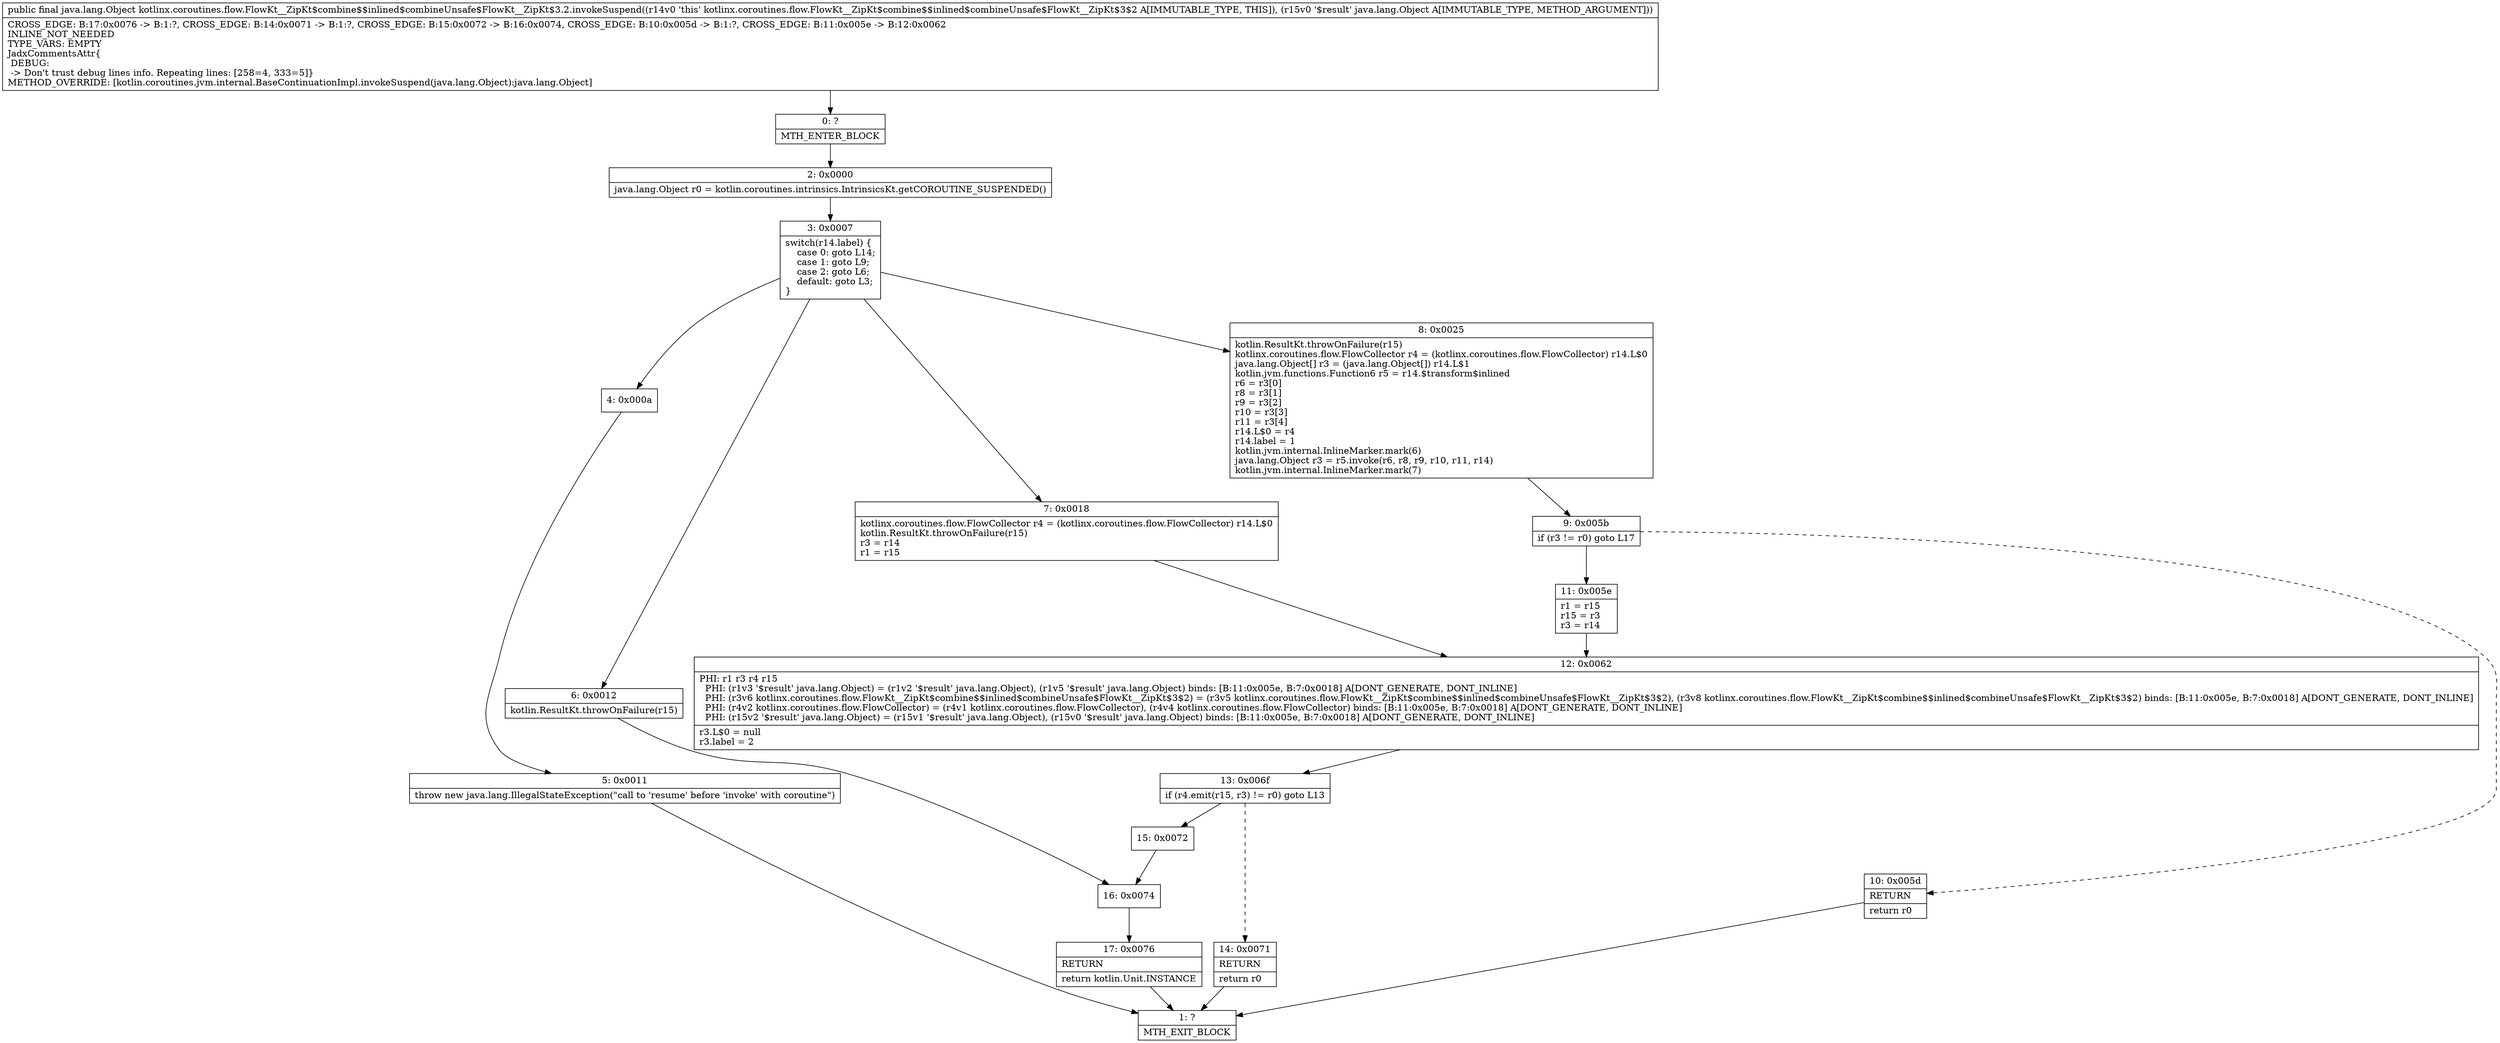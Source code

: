 digraph "CFG forkotlinx.coroutines.flow.FlowKt__ZipKt$combine$$inlined$combineUnsafe$FlowKt__ZipKt$3.2.invokeSuspend(Ljava\/lang\/Object;)Ljava\/lang\/Object;" {
Node_0 [shape=record,label="{0\:\ ?|MTH_ENTER_BLOCK\l}"];
Node_2 [shape=record,label="{2\:\ 0x0000|java.lang.Object r0 = kotlin.coroutines.intrinsics.IntrinsicsKt.getCOROUTINE_SUSPENDED()\l}"];
Node_3 [shape=record,label="{3\:\ 0x0007|switch(r14.label) \{\l    case 0: goto L14;\l    case 1: goto L9;\l    case 2: goto L6;\l    default: goto L3;\l\}\l}"];
Node_4 [shape=record,label="{4\:\ 0x000a}"];
Node_5 [shape=record,label="{5\:\ 0x0011|throw new java.lang.IllegalStateException(\"call to 'resume' before 'invoke' with coroutine\")\l}"];
Node_1 [shape=record,label="{1\:\ ?|MTH_EXIT_BLOCK\l}"];
Node_6 [shape=record,label="{6\:\ 0x0012|kotlin.ResultKt.throwOnFailure(r15)\l}"];
Node_16 [shape=record,label="{16\:\ 0x0074}"];
Node_17 [shape=record,label="{17\:\ 0x0076|RETURN\l|return kotlin.Unit.INSTANCE\l}"];
Node_7 [shape=record,label="{7\:\ 0x0018|kotlinx.coroutines.flow.FlowCollector r4 = (kotlinx.coroutines.flow.FlowCollector) r14.L$0\lkotlin.ResultKt.throwOnFailure(r15)\lr3 = r14\lr1 = r15\l}"];
Node_12 [shape=record,label="{12\:\ 0x0062|PHI: r1 r3 r4 r15 \l  PHI: (r1v3 '$result' java.lang.Object) = (r1v2 '$result' java.lang.Object), (r1v5 '$result' java.lang.Object) binds: [B:11:0x005e, B:7:0x0018] A[DONT_GENERATE, DONT_INLINE]\l  PHI: (r3v6 kotlinx.coroutines.flow.FlowKt__ZipKt$combine$$inlined$combineUnsafe$FlowKt__ZipKt$3$2) = (r3v5 kotlinx.coroutines.flow.FlowKt__ZipKt$combine$$inlined$combineUnsafe$FlowKt__ZipKt$3$2), (r3v8 kotlinx.coroutines.flow.FlowKt__ZipKt$combine$$inlined$combineUnsafe$FlowKt__ZipKt$3$2) binds: [B:11:0x005e, B:7:0x0018] A[DONT_GENERATE, DONT_INLINE]\l  PHI: (r4v2 kotlinx.coroutines.flow.FlowCollector) = (r4v1 kotlinx.coroutines.flow.FlowCollector), (r4v4 kotlinx.coroutines.flow.FlowCollector) binds: [B:11:0x005e, B:7:0x0018] A[DONT_GENERATE, DONT_INLINE]\l  PHI: (r15v2 '$result' java.lang.Object) = (r15v1 '$result' java.lang.Object), (r15v0 '$result' java.lang.Object) binds: [B:11:0x005e, B:7:0x0018] A[DONT_GENERATE, DONT_INLINE]\l|r3.L$0 = null\lr3.label = 2\l}"];
Node_13 [shape=record,label="{13\:\ 0x006f|if (r4.emit(r15, r3) != r0) goto L13\l}"];
Node_14 [shape=record,label="{14\:\ 0x0071|RETURN\l|return r0\l}"];
Node_15 [shape=record,label="{15\:\ 0x0072}"];
Node_8 [shape=record,label="{8\:\ 0x0025|kotlin.ResultKt.throwOnFailure(r15)\lkotlinx.coroutines.flow.FlowCollector r4 = (kotlinx.coroutines.flow.FlowCollector) r14.L$0\ljava.lang.Object[] r3 = (java.lang.Object[]) r14.L$1\lkotlin.jvm.functions.Function6 r5 = r14.$transform$inlined\lr6 = r3[0]\lr8 = r3[1]\lr9 = r3[2]\lr10 = r3[3]\lr11 = r3[4]\lr14.L$0 = r4\lr14.label = 1\lkotlin.jvm.internal.InlineMarker.mark(6)\ljava.lang.Object r3 = r5.invoke(r6, r8, r9, r10, r11, r14)\lkotlin.jvm.internal.InlineMarker.mark(7)\l}"];
Node_9 [shape=record,label="{9\:\ 0x005b|if (r3 != r0) goto L17\l}"];
Node_10 [shape=record,label="{10\:\ 0x005d|RETURN\l|return r0\l}"];
Node_11 [shape=record,label="{11\:\ 0x005e|r1 = r15\lr15 = r3\lr3 = r14\l}"];
MethodNode[shape=record,label="{public final java.lang.Object kotlinx.coroutines.flow.FlowKt__ZipKt$combine$$inlined$combineUnsafe$FlowKt__ZipKt$3.2.invokeSuspend((r14v0 'this' kotlinx.coroutines.flow.FlowKt__ZipKt$combine$$inlined$combineUnsafe$FlowKt__ZipKt$3$2 A[IMMUTABLE_TYPE, THIS]), (r15v0 '$result' java.lang.Object A[IMMUTABLE_TYPE, METHOD_ARGUMENT]))  | CROSS_EDGE: B:17:0x0076 \-\> B:1:?, CROSS_EDGE: B:14:0x0071 \-\> B:1:?, CROSS_EDGE: B:15:0x0072 \-\> B:16:0x0074, CROSS_EDGE: B:10:0x005d \-\> B:1:?, CROSS_EDGE: B:11:0x005e \-\> B:12:0x0062\lINLINE_NOT_NEEDED\lTYPE_VARS: EMPTY\lJadxCommentsAttr\{\l DEBUG: \l \-\> Don't trust debug lines info. Repeating lines: [258=4, 333=5]\}\lMETHOD_OVERRIDE: [kotlin.coroutines.jvm.internal.BaseContinuationImpl.invokeSuspend(java.lang.Object):java.lang.Object]\l}"];
MethodNode -> Node_0;Node_0 -> Node_2;
Node_2 -> Node_3;
Node_3 -> Node_4;
Node_3 -> Node_6;
Node_3 -> Node_7;
Node_3 -> Node_8;
Node_4 -> Node_5;
Node_5 -> Node_1;
Node_6 -> Node_16;
Node_16 -> Node_17;
Node_17 -> Node_1;
Node_7 -> Node_12;
Node_12 -> Node_13;
Node_13 -> Node_14[style=dashed];
Node_13 -> Node_15;
Node_14 -> Node_1;
Node_15 -> Node_16;
Node_8 -> Node_9;
Node_9 -> Node_10[style=dashed];
Node_9 -> Node_11;
Node_10 -> Node_1;
Node_11 -> Node_12;
}

